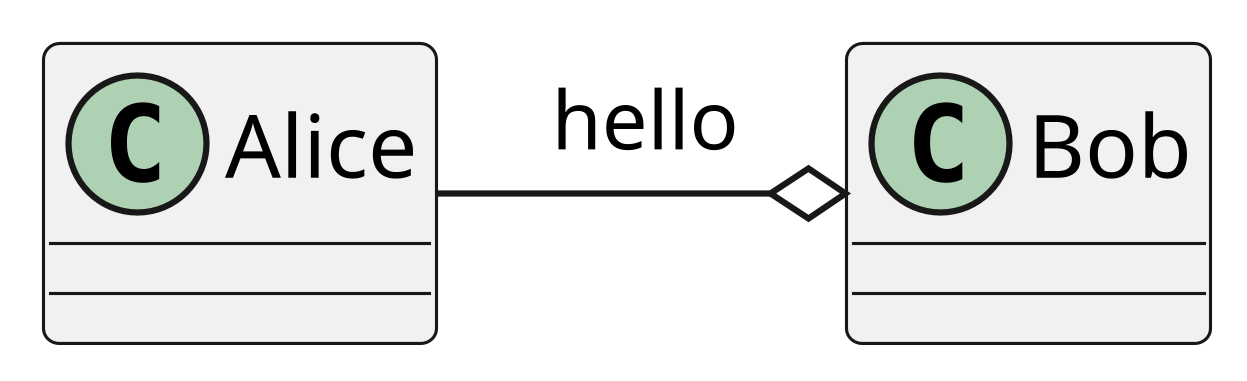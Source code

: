 {
  "sha1": "ip4vl51xk9vx13hdajqgd8e10hayo67",
  "insertion": {
    "when": "2024-06-03T18:59:31.050Z",
    "user": "plantuml@gmail.com"
  }
}
@startuml
skinparam dpi 600
Alice -o Bob : hello
@enduml
